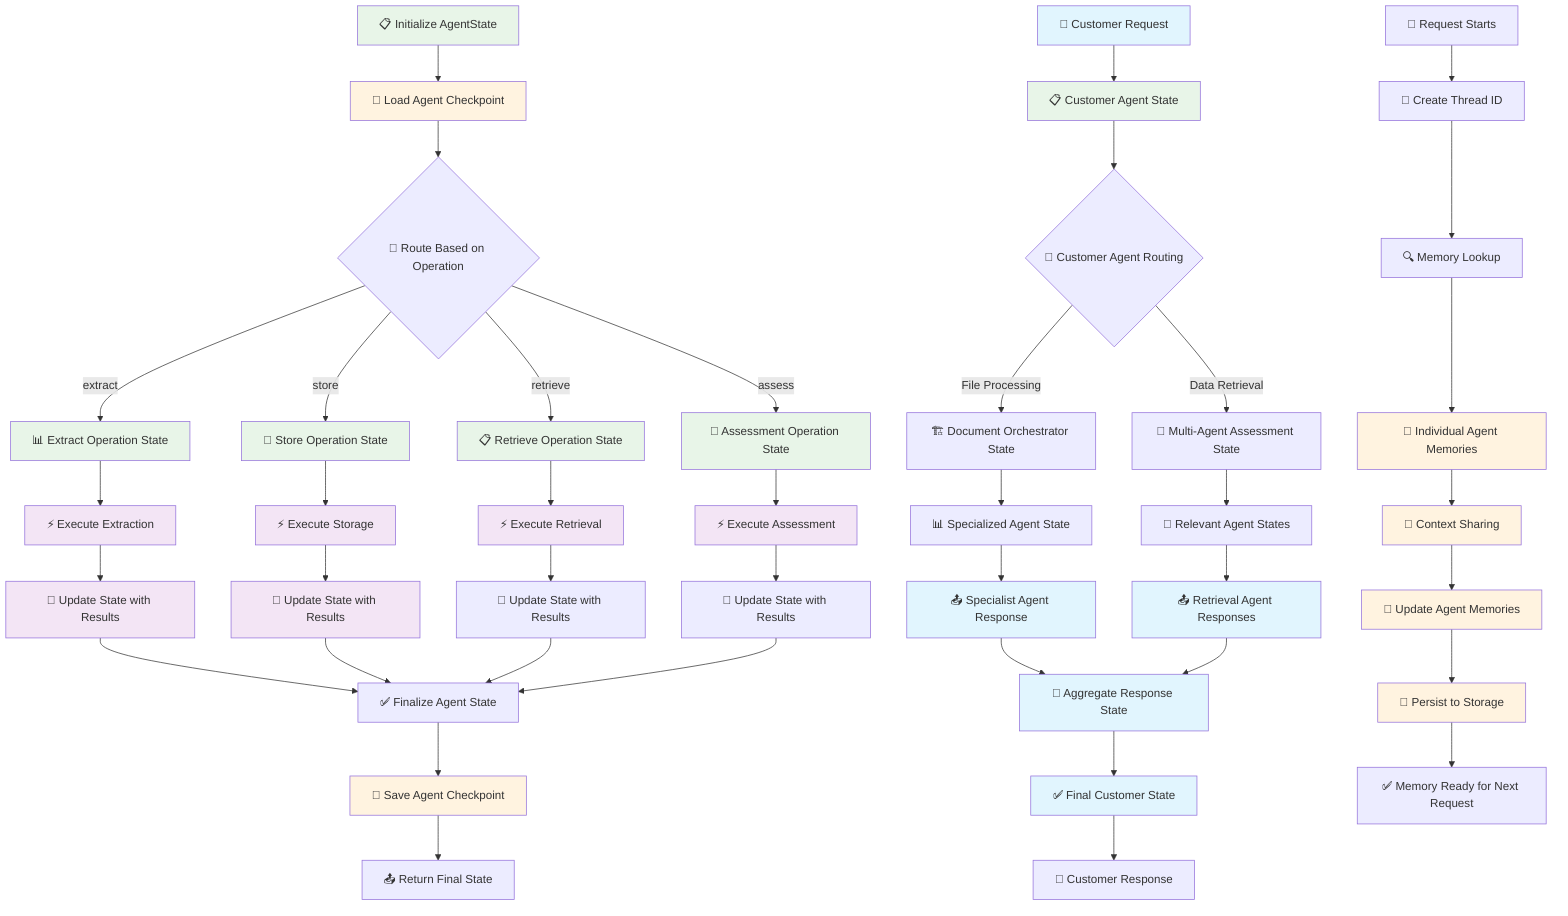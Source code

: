 graph TD
    %% LangGraph State Management
    StateInit[📋 Initialize AgentState]
    StateInit --> CheckpointLoad[💾 Load Agent Checkpoint]
    CheckpointLoad --> StateRoute{🎯 Route Based on Operation}

    StateRoute -->|extract| ExtractState[📊 Extract Operation State]
    StateRoute -->|store| StoreState[💾 Store Operation State]
    StateRoute -->|retrieve| RetrieveState[📋 Retrieve Operation State]
    StateRoute -->|assess| AssessState[🧠 Assessment Operation State]

    ExtractState --> ProcessExtract[⚡ Execute Extraction]
    StoreState --> ProcessStore[⚡ Execute Storage]
    RetrieveState --> ProcessRetrieve[⚡ Execute Retrieval]
    AssessState --> ProcessAssess[⚡ Execute Assessment]

    ProcessExtract --> UpdateExtract[🔄 Update State with Results]
    ProcessStore --> UpdateStore[🔄 Update State with Results]
    ProcessRetrieve --> UpdateRetrieve[🔄 Update State with Results]
    ProcessAssess --> UpdateAssess[🔄 Update State with Results]

    UpdateExtract --> FinalizeState[✅ Finalize Agent State]
    UpdateStore --> FinalizeState
    UpdateRetrieve --> FinalizeState
    UpdateAssess --> FinalizeState

    FinalizeState --> CheckpointSave[💾 Save Agent Checkpoint]
    CheckpointSave --> StateReturn[📤 Return Final State]

    %% Inter-Agent Message Passing
    CustomerRequest[👤 Customer Request] --> CustomerState[📋 Customer Agent State]
    CustomerState --> CustomerRoute{🎯 Customer Agent Routing}

    CustomerRoute -->|File Processing| DocOrchState[🏗️ Document Orchestrator State]
    CustomerRoute -->|Data Retrieval| AssessmentState[🧠 Multi-Agent Assessment State]

    DocOrchState --> SpecialistState[📊 Specialized Agent State]
    AssessmentState --> RelevantAgents[🎯 Relevant Agent States]

    SpecialistState --> AgentResponse1[📤 Specialist Agent Response]
    RelevantAgents --> AgentResponse2[📤 Retrieval Agent Responses]

    AgentResponse1 --> AggregateState[🔄 Aggregate Response State]
    AgentResponse2 --> AggregateState
    AggregateState --> FinalCustomerState[✅ Final Customer State]
    FinalCustomerState --> CustomerResponse[📱 Customer Response]

    %% Memory Management
    RequestStart[🔄 Request Starts] --> CreateThread[🧵 Create Thread ID]
    CreateThread --> MemoryLookup[🔍 Memory Lookup]
    MemoryLookup --> AgentMemories[💾 Individual Agent Memories]
    AgentMemories --> ContextSharing[🔄 Context Sharing]
    ContextSharing --> UpdateMemories[📝 Update Agent Memories]
    UpdateMemories --> PersistMemory[💾 Persist to Storage]
    PersistMemory --> MemoryReady[✅ Memory Ready for Next Request]

    %% Styling
    classDef stateClass fill:#e8f5e8
    classDef processClass fill:#f3e5f5
    classDef memoryClass fill:#fff3e0
    classDef messageClass fill:#e1f5fe

    class StateInit,ExtractState,StoreState,RetrieveState,AssessState,CustomerState stateClass
    class ProcessExtract,ProcessStore,ProcessRetrieve,ProcessAssess,UpdateExtract,UpdateStore processClass
    class CheckpointLoad,CheckpointSave,AgentMemories,ContextSharing,UpdateMemories,PersistMemory memoryClass
    class CustomerRequest,AgentResponse1,AgentResponse2,AggregateState,FinalCustomerState messageClass